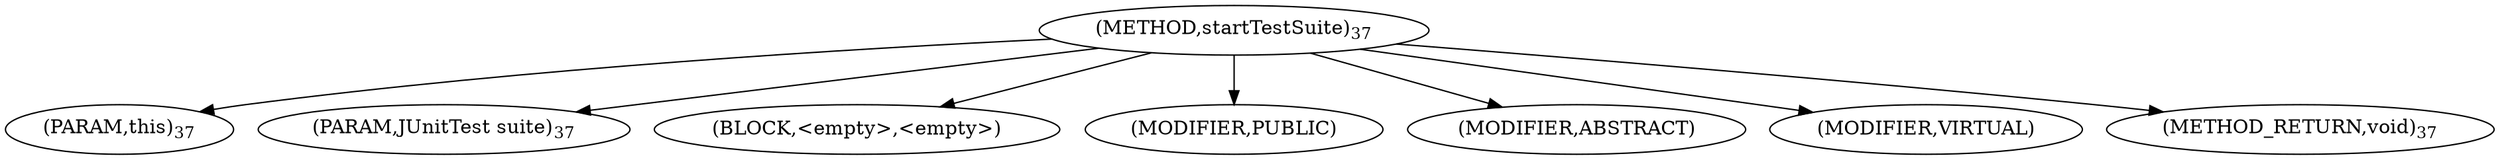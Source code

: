 digraph "startTestSuite" {  
"10" [label = <(METHOD,startTestSuite)<SUB>37</SUB>> ]
"11" [label = <(PARAM,this)<SUB>37</SUB>> ]
"12" [label = <(PARAM,JUnitTest suite)<SUB>37</SUB>> ]
"13" [label = <(BLOCK,&lt;empty&gt;,&lt;empty&gt;)> ]
"14" [label = <(MODIFIER,PUBLIC)> ]
"15" [label = <(MODIFIER,ABSTRACT)> ]
"16" [label = <(MODIFIER,VIRTUAL)> ]
"17" [label = <(METHOD_RETURN,void)<SUB>37</SUB>> ]
  "10" -> "11" 
  "10" -> "12" 
  "10" -> "13" 
  "10" -> "14" 
  "10" -> "15" 
  "10" -> "16" 
  "10" -> "17" 
}
